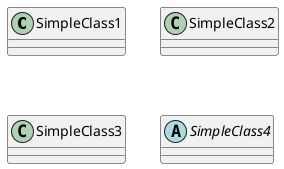 @startuml

class SimpleClass1 {
}

class SimpleClass2 {
}

class SimpleClass3 {
}

abstract class SimpleClass4 {
}

@enduml